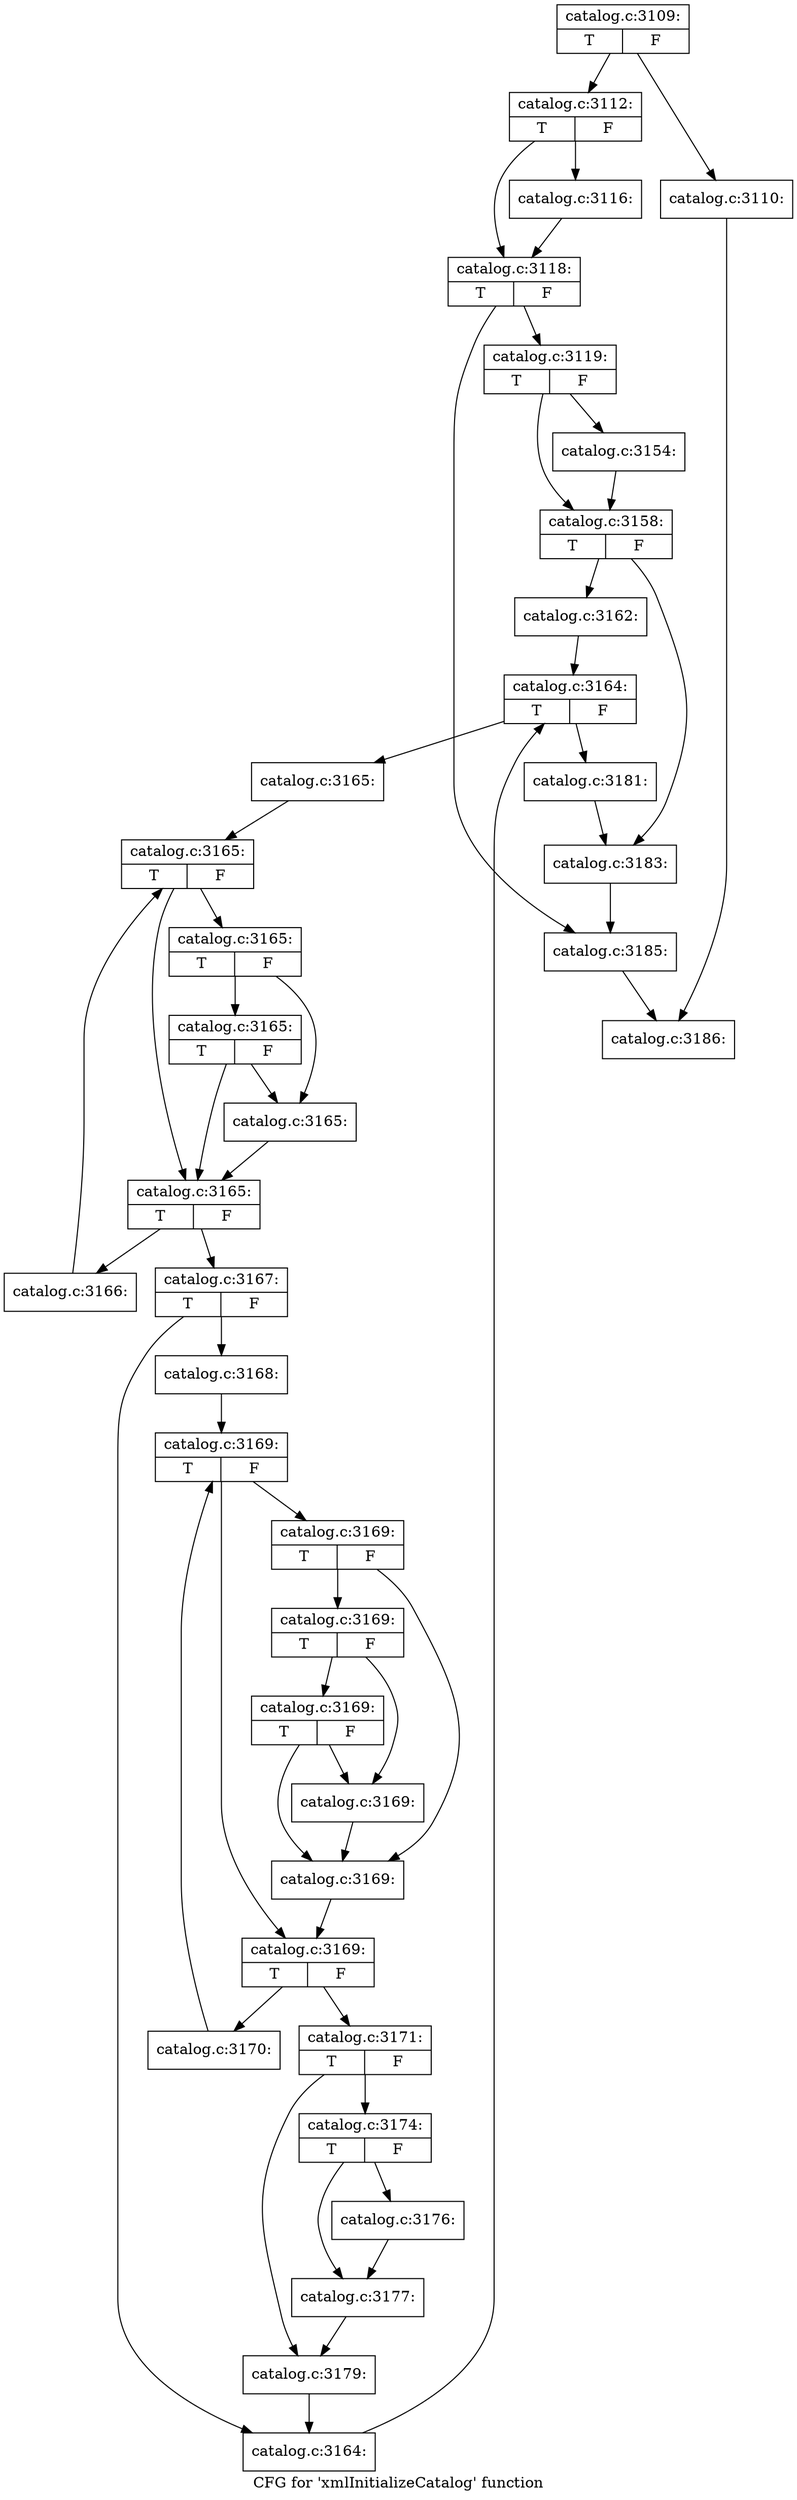 digraph "CFG for 'xmlInitializeCatalog' function" {
	label="CFG for 'xmlInitializeCatalog' function";

	Node0x5650cc8b4890 [shape=record,label="{catalog.c:3109:|{<s0>T|<s1>F}}"];
	Node0x5650cc8b4890 -> Node0x5650cc8bd430;
	Node0x5650cc8b4890 -> Node0x5650cc8bd480;
	Node0x5650cc8bd430 [shape=record,label="{catalog.c:3110:}"];
	Node0x5650cc8bd430 -> Node0x5650cc8b81a0;
	Node0x5650cc8bd480 [shape=record,label="{catalog.c:3112:|{<s0>T|<s1>F}}"];
	Node0x5650cc8bd480 -> Node0x5650cc8bde00;
	Node0x5650cc8bd480 -> Node0x5650cc8bde50;
	Node0x5650cc8bde00 [shape=record,label="{catalog.c:3116:}"];
	Node0x5650cc8bde00 -> Node0x5650cc8bde50;
	Node0x5650cc8bde50 [shape=record,label="{catalog.c:3118:|{<s0>T|<s1>F}}"];
	Node0x5650cc8bde50 -> Node0x5650cc8be5f0;
	Node0x5650cc8bde50 -> Node0x5650cc8be640;
	Node0x5650cc8be5f0 [shape=record,label="{catalog.c:3119:|{<s0>T|<s1>F}}"];
	Node0x5650cc8be5f0 -> Node0x5650cc8c0090;
	Node0x5650cc8be5f0 -> Node0x5650cc8c00e0;
	Node0x5650cc8c0090 [shape=record,label="{catalog.c:3154:}"];
	Node0x5650cc8c0090 -> Node0x5650cc8c00e0;
	Node0x5650cc8c00e0 [shape=record,label="{catalog.c:3158:|{<s0>T|<s1>F}}"];
	Node0x5650cc8c00e0 -> Node0x5650cc8c0860;
	Node0x5650cc8c00e0 -> Node0x5650cc8c08b0;
	Node0x5650cc8c0860 [shape=record,label="{catalog.c:3162:}"];
	Node0x5650cc8c0860 -> Node0x5650cc8c0ee0;
	Node0x5650cc8c0ee0 [shape=record,label="{catalog.c:3164:|{<s0>T|<s1>F}}"];
	Node0x5650cc8c0ee0 -> Node0x5650cc8c1390;
	Node0x5650cc8c0ee0 -> Node0x5650cc8c1100;
	Node0x5650cc8c1390 [shape=record,label="{catalog.c:3165:}"];
	Node0x5650cc8c1390 -> Node0x5650cc8c1510;
	Node0x5650cc8c1510 [shape=record,label="{catalog.c:3165:|{<s0>T|<s1>F}}"];
	Node0x5650cc8c1510 -> Node0x5650cc8c16d0;
	Node0x5650cc8c1510 -> Node0x5650cc8c1770;
	Node0x5650cc8c1770 [shape=record,label="{catalog.c:3165:|{<s0>T|<s1>F}}"];
	Node0x5650cc8c1770 -> Node0x5650cc8b1600;
	Node0x5650cc8c1770 -> Node0x5650cc8c1720;
	Node0x5650cc8b1600 [shape=record,label="{catalog.c:3165:|{<s0>T|<s1>F}}"];
	Node0x5650cc8b1600 -> Node0x5650cc8c16d0;
	Node0x5650cc8b1600 -> Node0x5650cc8c1720;
	Node0x5650cc8c1720 [shape=record,label="{catalog.c:3165:}"];
	Node0x5650cc8c1720 -> Node0x5650cc8c16d0;
	Node0x5650cc8c16d0 [shape=record,label="{catalog.c:3165:|{<s0>T|<s1>F}}"];
	Node0x5650cc8c16d0 -> Node0x5650cc8c2230;
	Node0x5650cc8c16d0 -> Node0x5650cc8c1650;
	Node0x5650cc8c2230 [shape=record,label="{catalog.c:3166:}"];
	Node0x5650cc8c2230 -> Node0x5650cc8c1510;
	Node0x5650cc8c1650 [shape=record,label="{catalog.c:3167:|{<s0>T|<s1>F}}"];
	Node0x5650cc8c1650 -> Node0x5650cc8c2790;
	Node0x5650cc8c1650 -> Node0x5650cc8c27e0;
	Node0x5650cc8c2790 [shape=record,label="{catalog.c:3168:}"];
	Node0x5650cc8c2790 -> Node0x5650cc8c2d30;
	Node0x5650cc8c2d30 [shape=record,label="{catalog.c:3169:|{<s0>T|<s1>F}}"];
	Node0x5650cc8c2d30 -> Node0x5650cc8c3020;
	Node0x5650cc8c2d30 -> Node0x5650cc8c2fd0;
	Node0x5650cc8c3020 [shape=record,label="{catalog.c:3169:|{<s0>T|<s1>F}}"];
	Node0x5650cc8c3020 -> Node0x5650cc8c3420;
	Node0x5650cc8c3020 -> Node0x5650cc8c34c0;
	Node0x5650cc8c34c0 [shape=record,label="{catalog.c:3169:|{<s0>T|<s1>F}}"];
	Node0x5650cc8c34c0 -> Node0x5650cc8c3720;
	Node0x5650cc8c34c0 -> Node0x5650cc8c3470;
	Node0x5650cc8c3720 [shape=record,label="{catalog.c:3169:|{<s0>T|<s1>F}}"];
	Node0x5650cc8c3720 -> Node0x5650cc8c3420;
	Node0x5650cc8c3720 -> Node0x5650cc8c3470;
	Node0x5650cc8c3470 [shape=record,label="{catalog.c:3169:}"];
	Node0x5650cc8c3470 -> Node0x5650cc8c3420;
	Node0x5650cc8c3420 [shape=record,label="{catalog.c:3169:}"];
	Node0x5650cc8c3420 -> Node0x5650cc8c2fd0;
	Node0x5650cc8c2fd0 [shape=record,label="{catalog.c:3169:|{<s0>T|<s1>F}}"];
	Node0x5650cc8c2fd0 -> Node0x5650cc8c3bd0;
	Node0x5650cc8c2fd0 -> Node0x5650cc8c2f50;
	Node0x5650cc8c3bd0 [shape=record,label="{catalog.c:3170:}"];
	Node0x5650cc8c3bd0 -> Node0x5650cc8c2d30;
	Node0x5650cc8c2f50 [shape=record,label="{catalog.c:3171:|{<s0>T|<s1>F}}"];
	Node0x5650cc8c2f50 -> Node0x5650cc7be560;
	Node0x5650cc8c2f50 -> Node0x5650cc8c5030;
	Node0x5650cc7be560 [shape=record,label="{catalog.c:3174:|{<s0>T|<s1>F}}"];
	Node0x5650cc7be560 -> Node0x5650cc8c5840;
	Node0x5650cc7be560 -> Node0x5650cc8c5890;
	Node0x5650cc8c5840 [shape=record,label="{catalog.c:3176:}"];
	Node0x5650cc8c5840 -> Node0x5650cc8c5890;
	Node0x5650cc8c5890 [shape=record,label="{catalog.c:3177:}"];
	Node0x5650cc8c5890 -> Node0x5650cc8c5030;
	Node0x5650cc8c5030 [shape=record,label="{catalog.c:3179:}"];
	Node0x5650cc8c5030 -> Node0x5650cc8c27e0;
	Node0x5650cc8c27e0 [shape=record,label="{catalog.c:3164:}"];
	Node0x5650cc8c27e0 -> Node0x5650cc8c0ee0;
	Node0x5650cc8c1100 [shape=record,label="{catalog.c:3181:}"];
	Node0x5650cc8c1100 -> Node0x5650cc8c08b0;
	Node0x5650cc8c08b0 [shape=record,label="{catalog.c:3183:}"];
	Node0x5650cc8c08b0 -> Node0x5650cc8be640;
	Node0x5650cc8be640 [shape=record,label="{catalog.c:3185:}"];
	Node0x5650cc8be640 -> Node0x5650cc8b81a0;
	Node0x5650cc8b81a0 [shape=record,label="{catalog.c:3186:}"];
}
